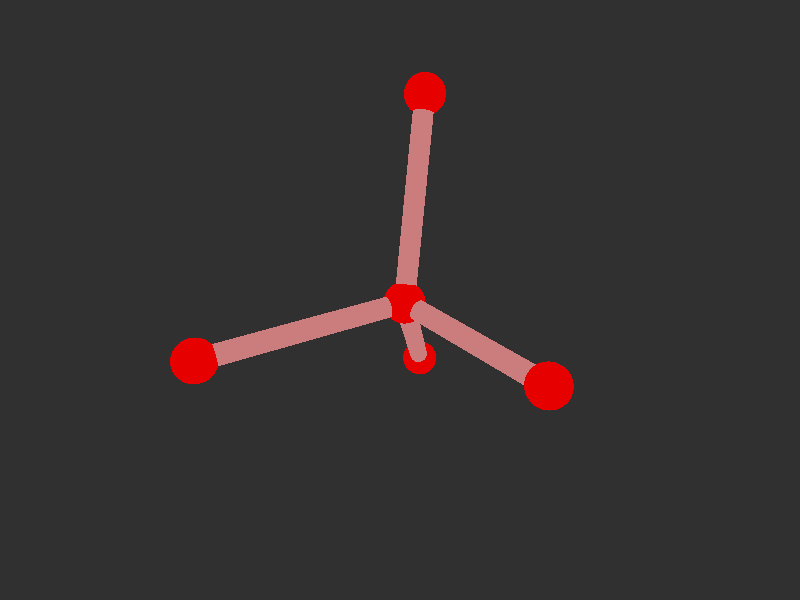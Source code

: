 #version 3.7; 
    global_settings { assumed_gamma 1.0 }
    

    camera {
    location  <20, 20, 20>
    right     x*image_width/image_height
    look_at   <0, 0, 0>
    angle 58
    }

    background { color rgb<1,1,1>*0.03 }


    light_source { <-20, 30, -25> color red 0.6 green 0.6 blue 0.6 }
    light_source { < 20, 30, -25> color red 0.6 green 0.6 blue 0.6 }
    
    #declare m = 1;
    union {

    union {
    sphere { m*<-5.384760993675454e-18,5.750730477066667e-19,0.3032361294958913>, 1 }        
    sphere {  m*<-9.516301730516414e-18,-2.5583038015578905e-18,8.644236129495903>, 1 }
    sphere {  m*<9.428090415820634,-2.0018516631609268e-18,-3.030097203837441>, 1 }
    sphere {  m*<-4.714045207910317,8.16496580927726,-3.030097203837441>, 1}
    sphere { m*<-4.714045207910317,-8.16496580927726,-3.030097203837441>, 1 }    

        pigment { color rgb<0.8,0,0>  }
    finish { ambient 0.1 diffuse 0.7 phong 1 }
    }    
    union {
    cylinder { m*<-9.516301730516414e-18,-2.5583038015578905e-18,8.644236129495903>, <-5.384760993675454e-18,5.750730477066667e-19,0.3032361294958913>, 0.5 }
    cylinder { m*<9.428090415820634,-2.0018516631609268e-18,-3.030097203837441>, <-5.384760993675454e-18,5.750730477066667e-19,0.3032361294958913>, 0.5}
    cylinder { m*<-4.714045207910317,8.16496580927726,-3.030097203837441>, <-5.384760993675454e-18,5.750730477066667e-19,0.3032361294958913>, 0.5 }
    cylinder {  m*<-4.714045207910317,-8.16496580927726,-3.030097203837441>, <-5.384760993675454e-18,5.750730477066667e-19,0.3032361294958913>, 0.5}

    pigment { color rgb<0.6,.2,.2>  }
    finish { ambient 0.1 diffuse 0.7 phong 1 }    
    }
    
    // rotate <0, 0, 0>
    }
    #version 3.7; 
    global_settings { assumed_gamma 1.0 }
    

    camera {
    location  <20, 20, 20>
    right     x*image_width/image_height
    look_at   <0, 0, 0>
    angle 58
    }

    background { color rgb<1,1,1>*0.03 }


    light_source { <-20, 30, -25> color red 0.6 green 0.6 blue 0.6 }
    light_source { < 20, 30, -25> color red 0.6 green 0.6 blue 0.6 }
    
    #declare m = 1;
    union {

    union {
    sphere { m*<-5.384760993675454e-18,5.750730477066667e-19,0.3032361294958913>, 1 }        
    sphere {  m*<-9.516301730516414e-18,-2.5583038015578905e-18,8.644236129495903>, 1 }
    sphere {  m*<9.428090415820634,-2.0018516631609268e-18,-3.030097203837441>, 1 }
    sphere {  m*<-4.714045207910317,8.16496580927726,-3.030097203837441>, 1}
    sphere { m*<-4.714045207910317,-8.16496580927726,-3.030097203837441>, 1 }    

        pigment { color rgb<0.8,0,0>  }
    finish { ambient 0.1 diffuse 0.7 phong 1 }
    }    
    union {
    cylinder { m*<-9.516301730516414e-18,-2.5583038015578905e-18,8.644236129495903>, <-5.384760993675454e-18,5.750730477066667e-19,0.3032361294958913>, 0.5 }
    cylinder { m*<9.428090415820634,-2.0018516631609268e-18,-3.030097203837441>, <-5.384760993675454e-18,5.750730477066667e-19,0.3032361294958913>, 0.5}
    cylinder { m*<-4.714045207910317,8.16496580927726,-3.030097203837441>, <-5.384760993675454e-18,5.750730477066667e-19,0.3032361294958913>, 0.5 }
    cylinder {  m*<-4.714045207910317,-8.16496580927726,-3.030097203837441>, <-5.384760993675454e-18,5.750730477066667e-19,0.3032361294958913>, 0.5}

    pigment { color rgb<0.6,.2,.2>  }
    finish { ambient 0.1 diffuse 0.7 phong 1 }    
    }
    
    // rotate <0, 0, 0>
    }
    